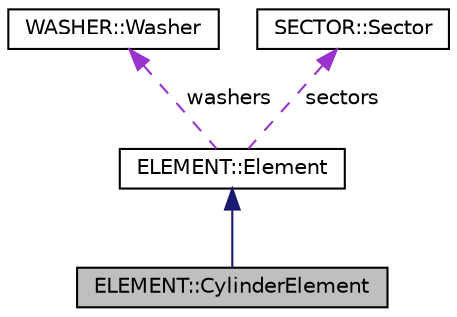 digraph "ELEMENT::CylinderElement"
{
 // LATEX_PDF_SIZE
  edge [fontname="Helvetica",fontsize="10",labelfontname="Helvetica",labelfontsize="10"];
  node [fontname="Helvetica",fontsize="10",shape=record];
  Node1 [label="ELEMENT::CylinderElement",height=0.2,width=0.4,color="black", fillcolor="grey75", style="filled", fontcolor="black",tooltip="Cylindrical element concrete subclass."];
  Node2 -> Node1 [dir="back",color="midnightblue",fontsize="10",style="solid",fontname="Helvetica"];
  Node2 [label="ELEMENT::Element",height=0.2,width=0.4,color="black", fillcolor="white", style="filled",URL="$classELEMENT_1_1Element.html",tooltip="Abstract class for a Fiala element."];
  Node3 -> Node2 [dir="back",color="darkorchid3",fontsize="10",style="dashed",label=" washers" ,fontname="Helvetica"];
  Node3 [label="WASHER::Washer",height=0.2,width=0.4,color="black", fillcolor="white", style="filled",URL="$classWASHER_1_1Washer.html",tooltip=" "];
  Node4 -> Node2 [dir="back",color="darkorchid3",fontsize="10",style="dashed",label=" sectors" ,fontname="Helvetica"];
  Node4 [label="SECTOR::Sector",height=0.2,width=0.4,color="black", fillcolor="white", style="filled",URL="$classSECTOR_1_1Sector.html",tooltip=" "];
}
